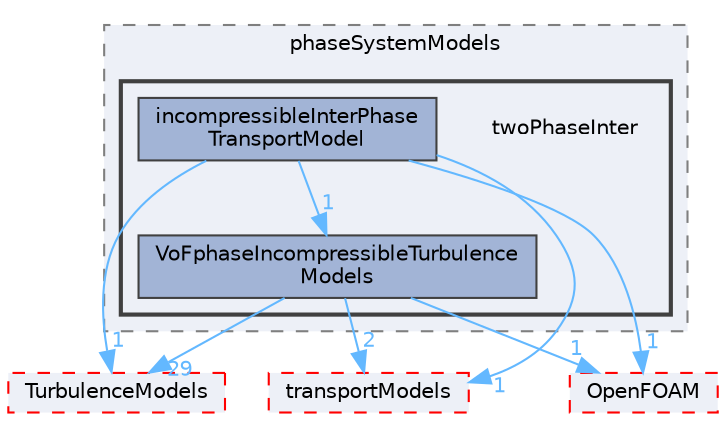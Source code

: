 digraph "src/phaseSystemModels/twoPhaseInter"
{
 // LATEX_PDF_SIZE
  bgcolor="transparent";
  edge [fontname=Helvetica,fontsize=10,labelfontname=Helvetica,labelfontsize=10];
  node [fontname=Helvetica,fontsize=10,shape=box,height=0.2,width=0.4];
  compound=true
  subgraph clusterdir_cd6600bc80177e0c28877b216d84d6c6 {
    graph [ bgcolor="#edf0f7", pencolor="grey50", label="phaseSystemModels", fontname=Helvetica,fontsize=10 style="filled,dashed", URL="dir_cd6600bc80177e0c28877b216d84d6c6.html",tooltip=""]
  subgraph clusterdir_9d91f4f8d87eaf9d70fbf311bd2dcac3 {
    graph [ bgcolor="#edf0f7", pencolor="grey25", label="", fontname=Helvetica,fontsize=10 style="filled,bold", URL="dir_9d91f4f8d87eaf9d70fbf311bd2dcac3.html",tooltip=""]
    dir_9d91f4f8d87eaf9d70fbf311bd2dcac3 [shape=plaintext, label="twoPhaseInter"];
  dir_a43856222620713c97e04ac1240dc827 [label="incompressibleInterPhase\lTransportModel", fillcolor="#a2b4d6", color="grey25", style="filled", URL="dir_a43856222620713c97e04ac1240dc827.html",tooltip=""];
  dir_317bea1022c3a521c5ea51a5dcf64214 [label="VoFphaseIncompressibleTurbulence\lModels", fillcolor="#a2b4d6", color="grey25", style="filled", URL="dir_317bea1022c3a521c5ea51a5dcf64214.html",tooltip=""];
  }
  }
  dir_1eda626aeac0f0ad2848c36acaa5d501 [label="TurbulenceModels", fillcolor="#edf0f7", color="red", style="filled,dashed", URL="dir_1eda626aeac0f0ad2848c36acaa5d501.html",tooltip=""];
  dir_9415e59289a6feeb24164dafa70a594f [label="transportModels", fillcolor="#edf0f7", color="red", style="filled,dashed", URL="dir_9415e59289a6feeb24164dafa70a594f.html",tooltip=""];
  dir_c5473ff19b20e6ec4dfe5c310b3778a8 [label="OpenFOAM", fillcolor="#edf0f7", color="red", style="filled,dashed", URL="dir_c5473ff19b20e6ec4dfe5c310b3778a8.html",tooltip=""];
  dir_a43856222620713c97e04ac1240dc827->dir_1eda626aeac0f0ad2848c36acaa5d501 [headlabel="1", labeldistance=1.5 headhref="dir_001826_004143.html" href="dir_001826_004143.html" color="steelblue1" fontcolor="steelblue1"];
  dir_a43856222620713c97e04ac1240dc827->dir_317bea1022c3a521c5ea51a5dcf64214 [headlabel="1", labeldistance=1.5 headhref="dir_001826_004291.html" href="dir_001826_004291.html" color="steelblue1" fontcolor="steelblue1"];
  dir_a43856222620713c97e04ac1240dc827->dir_9415e59289a6feeb24164dafa70a594f [headlabel="1", labeldistance=1.5 headhref="dir_001826_004112.html" href="dir_001826_004112.html" color="steelblue1" fontcolor="steelblue1"];
  dir_a43856222620713c97e04ac1240dc827->dir_c5473ff19b20e6ec4dfe5c310b3778a8 [headlabel="1", labeldistance=1.5 headhref="dir_001826_002695.html" href="dir_001826_002695.html" color="steelblue1" fontcolor="steelblue1"];
  dir_317bea1022c3a521c5ea51a5dcf64214->dir_1eda626aeac0f0ad2848c36acaa5d501 [headlabel="29", labeldistance=1.5 headhref="dir_004291_004143.html" href="dir_004291_004143.html" color="steelblue1" fontcolor="steelblue1"];
  dir_317bea1022c3a521c5ea51a5dcf64214->dir_9415e59289a6feeb24164dafa70a594f [headlabel="2", labeldistance=1.5 headhref="dir_004291_004112.html" href="dir_004291_004112.html" color="steelblue1" fontcolor="steelblue1"];
  dir_317bea1022c3a521c5ea51a5dcf64214->dir_c5473ff19b20e6ec4dfe5c310b3778a8 [headlabel="1", labeldistance=1.5 headhref="dir_004291_002695.html" href="dir_004291_002695.html" color="steelblue1" fontcolor="steelblue1"];
}
